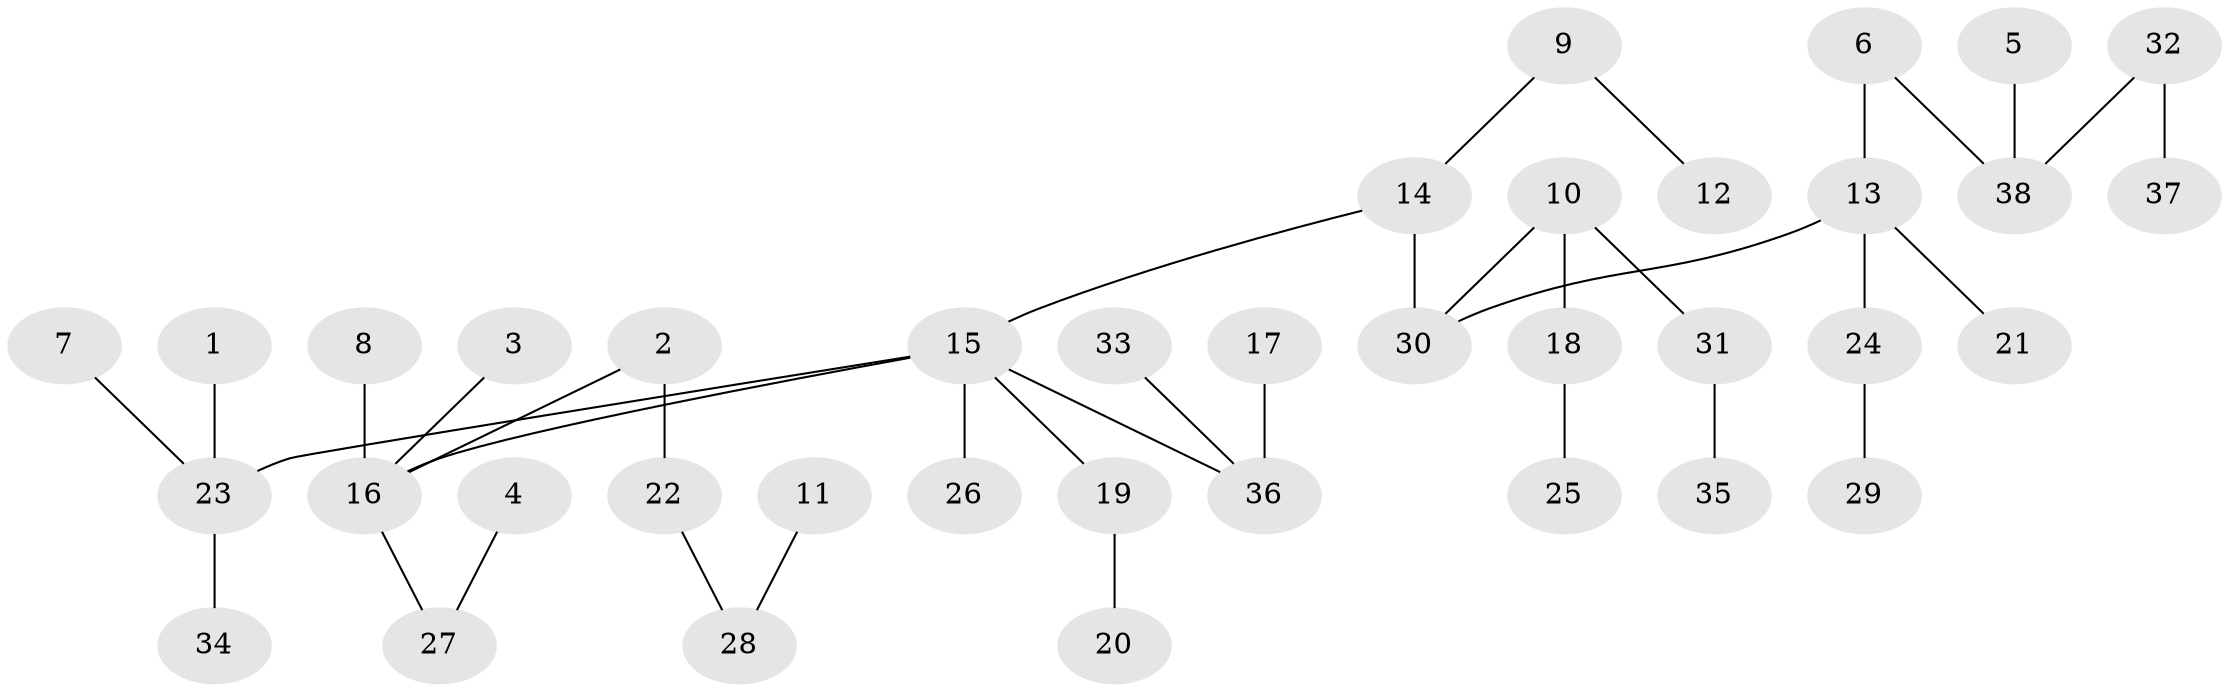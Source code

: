 // original degree distribution, {6: 0.02631578947368421, 8: 0.013157894736842105, 3: 0.14473684210526316, 5: 0.039473684210526314, 2: 0.18421052631578946, 1: 0.5526315789473685, 4: 0.039473684210526314}
// Generated by graph-tools (version 1.1) at 2025/37/03/04/25 23:37:29]
// undirected, 38 vertices, 37 edges
graph export_dot {
  node [color=gray90,style=filled];
  1;
  2;
  3;
  4;
  5;
  6;
  7;
  8;
  9;
  10;
  11;
  12;
  13;
  14;
  15;
  16;
  17;
  18;
  19;
  20;
  21;
  22;
  23;
  24;
  25;
  26;
  27;
  28;
  29;
  30;
  31;
  32;
  33;
  34;
  35;
  36;
  37;
  38;
  1 -- 23 [weight=1.0];
  2 -- 16 [weight=1.0];
  2 -- 22 [weight=1.0];
  3 -- 16 [weight=1.0];
  4 -- 27 [weight=1.0];
  5 -- 38 [weight=1.0];
  6 -- 13 [weight=1.0];
  6 -- 38 [weight=1.0];
  7 -- 23 [weight=1.0];
  8 -- 16 [weight=1.0];
  9 -- 12 [weight=1.0];
  9 -- 14 [weight=1.0];
  10 -- 18 [weight=1.0];
  10 -- 30 [weight=1.0];
  10 -- 31 [weight=1.0];
  11 -- 28 [weight=1.0];
  13 -- 21 [weight=1.0];
  13 -- 24 [weight=1.0];
  13 -- 30 [weight=1.0];
  14 -- 15 [weight=1.0];
  14 -- 30 [weight=1.0];
  15 -- 16 [weight=1.0];
  15 -- 19 [weight=1.0];
  15 -- 23 [weight=1.0];
  15 -- 26 [weight=1.0];
  15 -- 36 [weight=1.0];
  16 -- 27 [weight=1.0];
  17 -- 36 [weight=1.0];
  18 -- 25 [weight=1.0];
  19 -- 20 [weight=1.0];
  22 -- 28 [weight=1.0];
  23 -- 34 [weight=1.0];
  24 -- 29 [weight=1.0];
  31 -- 35 [weight=1.0];
  32 -- 37 [weight=1.0];
  32 -- 38 [weight=1.0];
  33 -- 36 [weight=1.0];
}
